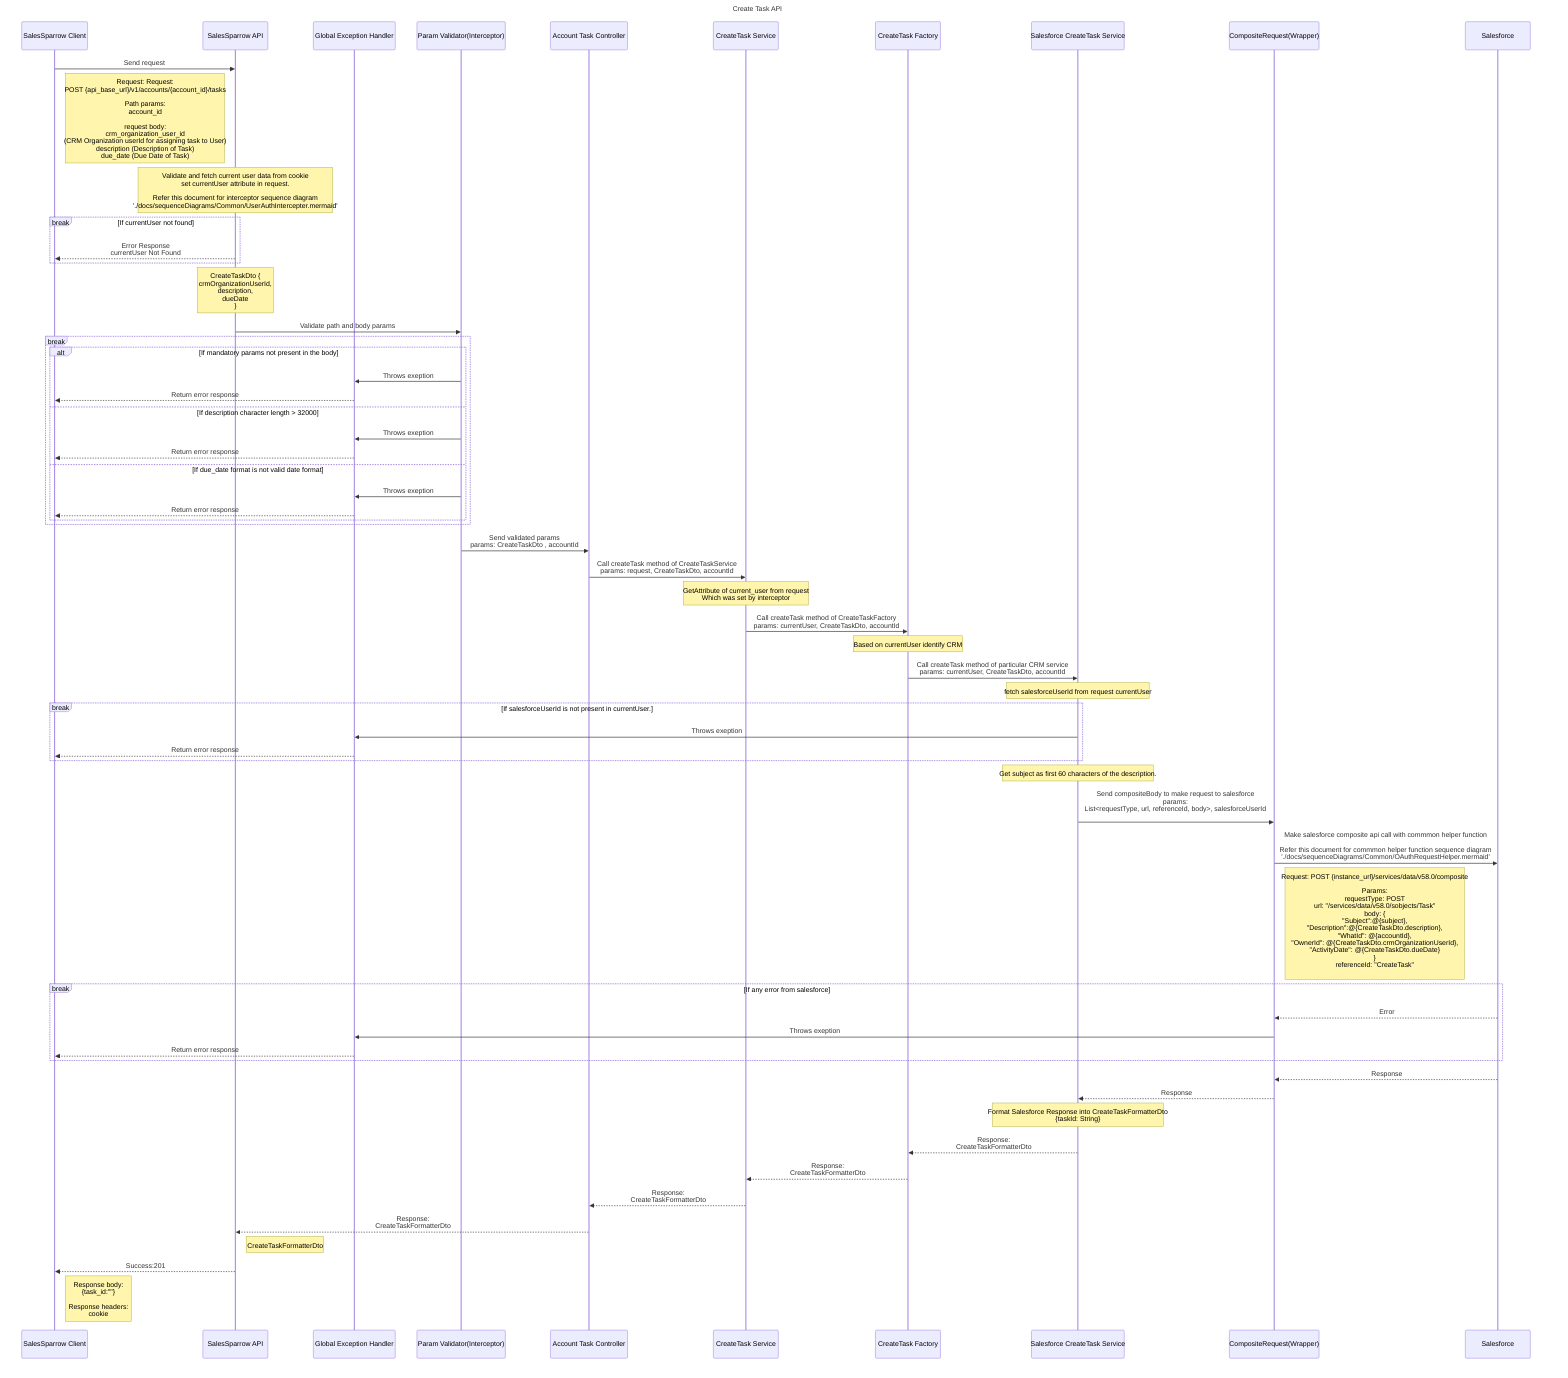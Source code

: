 sequenceDiagram
  title Create Task API
    participant ui as SalesSparrow Client
    participant api as SalesSparrow API
    participant exceptionHandler as Global Exception Handler
    participant validator as Param Validator(Interceptor)
    participant controller as Account Task Controller
    participant service as CreateTask Service
    participant factory as CreateTask Factory
    participant crm as Salesforce CreateTask Service
    participant CompositeRequestWrapper as CompositeRequest(Wrapper)
    participant salesforce as Salesforce

    ui->>api:  Send request 
    note right of ui: Request: Request: <br>POST {api_base_url}/v1/accounts/{account_id}/tasks<br><br>Path params:  <br>account_id <br><br> request body:<br>crm_organization_user_id <br>(CRM Organization userId for assigning task to User)<br>description (Description of Task)<br>due_date (Due Date of Task)

    note over api: Validate and fetch current user data from cookie<br>set currentUser attribute in request.<br><br>Refer this document for interceptor sequence diagram <br> './docs/sequenceDiagrams/Common/UserAuthIntercepter.mermaid'
    break If currentUser not found
        api-->>ui: Error Response<br>currentUser Not Found
    end

    note over api: CreateTaskDto  {<br>crmOrganizationUserId,<br>description,<br>dueDate<br>}

    api->>validator: Validate path and body params

    break 
        alt If mandatory params not present in the body    
            validator->>exceptionHandler: Throws exeption
            exceptionHandler-->>ui:Return error response
        else If description character length > 32000
            validator->>exceptionHandler: Throws exeption
            exceptionHandler-->>ui:Return error response
        else If due_date format is not valid date format
            validator->>exceptionHandler: Throws exeption
            exceptionHandler-->>ui:Return error response
        end
    end

    validator->>controller: Send validated params<br>params: CreateTaskDto , accountId
    
    controller->>service: Call createTask method of CreateTaskService<br> params: request, CreateTaskDto, accountId
    note over service: GetAttribute of current_user from request<br>Which was set by interceptor

    service->>factory: Call createTask method of CreateTaskFactory<br>params: currentUser, CreateTaskDto, accountId
    note over factory: Based on currentUser identify CRM

    factory->>crm: Call createTask method of particular CRM service<br>params: currentUser, CreateTaskDto, accountId

    note over crm: fetch salesforceUserId from request currentUser
    break If salesforceUserId is not present in currentUser.
        crm->>exceptionHandler: Throws exeption
        exceptionHandler-->>ui:Return error response 
    end
    note over crm: Get subject as first 60 characters of the description.
    crm->>CompositeRequestWrapper: Send compositeBody to make request to salesforce<br>params: <br> List<requestType, url, referenceId, body>, salesforceUserId <br>

    CompositeRequestWrapper->>salesforce: Make salesforce composite api call with commmon helper function<br><br>Refer this document for commmon helper function sequence diagram <br> './docs/sequenceDiagrams/Common/OAuthRequestHelper.mermaid'
    note right of CompositeRequestWrapper: Request: POST {instance_url}/services/data/v58.0/composite <br><br>Params: <br> requestType: POST<br> url: "/services/data/v58.0/sobjects/Task"<br>body: {<br>"Subject":@{subject},<br>"Description":@{CreateTaskDto.description},<br>"WhatId": @{accountId}, <br>"OwnerId": @{CreateTaskDto.crmOrganizationUserId},<br>"ActivityDate": @{CreateTaskDto.dueDate}<br>} <br>referenceId: "CreateTask"<br>
    
    break If any error from salesforce
        salesforce-->>CompositeRequestWrapper: Error
        CompositeRequestWrapper->>exceptionHandler: Throws exeption
        exceptionHandler-->>ui: Return error response
    end

    salesforce-->>CompositeRequestWrapper: Response
    CompositeRequestWrapper-->>crm: Response

    note over crm: Format Salesforce Response into CreateTaskFormatterDto<br>{taskId: String}

    crm-->>factory: Response:<br>CreateTaskFormatterDto
    factory-->>service: Response:<br>CreateTaskFormatterDto
    service-->> controller: Response:<br>CreateTaskFormatterDto
    controller-->>api: Response:<br>CreateTaskFormatterDto
    note right of api: CreateTaskFormatterDto

    api-->>ui: Success:201
    note right of ui: Response body: <br> {task_id:""}<br><br>Response headers:<br> cookie